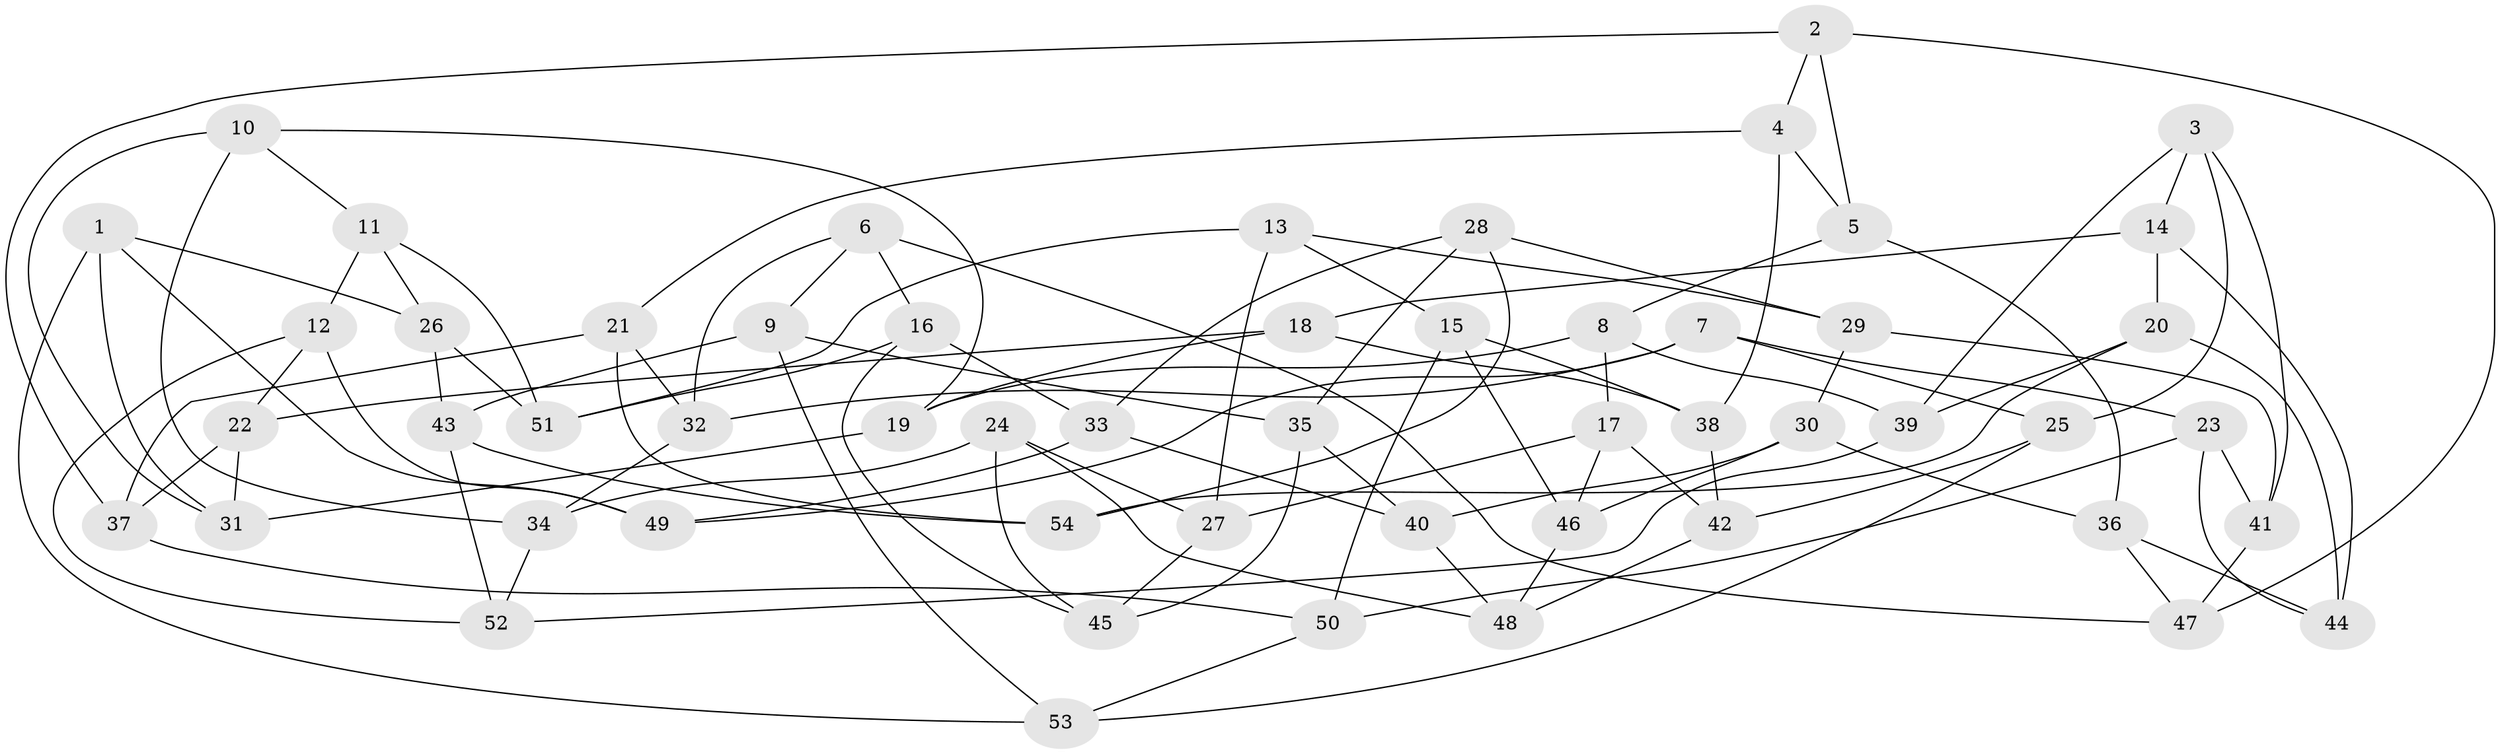 // coarse degree distribution, {5: 0.05405405405405406, 4: 0.6486486486486487, 7: 0.02702702702702703, 6: 0.24324324324324326, 11: 0.02702702702702703}
// Generated by graph-tools (version 1.1) at 2025/20/03/04/25 18:20:50]
// undirected, 54 vertices, 108 edges
graph export_dot {
graph [start="1"]
  node [color=gray90,style=filled];
  1;
  2;
  3;
  4;
  5;
  6;
  7;
  8;
  9;
  10;
  11;
  12;
  13;
  14;
  15;
  16;
  17;
  18;
  19;
  20;
  21;
  22;
  23;
  24;
  25;
  26;
  27;
  28;
  29;
  30;
  31;
  32;
  33;
  34;
  35;
  36;
  37;
  38;
  39;
  40;
  41;
  42;
  43;
  44;
  45;
  46;
  47;
  48;
  49;
  50;
  51;
  52;
  53;
  54;
  1 -- 49;
  1 -- 26;
  1 -- 53;
  1 -- 31;
  2 -- 37;
  2 -- 4;
  2 -- 5;
  2 -- 47;
  3 -- 14;
  3 -- 39;
  3 -- 25;
  3 -- 41;
  4 -- 38;
  4 -- 5;
  4 -- 21;
  5 -- 36;
  5 -- 8;
  6 -- 32;
  6 -- 47;
  6 -- 16;
  6 -- 9;
  7 -- 25;
  7 -- 49;
  7 -- 32;
  7 -- 23;
  8 -- 39;
  8 -- 19;
  8 -- 17;
  9 -- 53;
  9 -- 35;
  9 -- 43;
  10 -- 31;
  10 -- 19;
  10 -- 11;
  10 -- 34;
  11 -- 51;
  11 -- 26;
  11 -- 12;
  12 -- 52;
  12 -- 22;
  12 -- 49;
  13 -- 29;
  13 -- 15;
  13 -- 51;
  13 -- 27;
  14 -- 44;
  14 -- 18;
  14 -- 20;
  15 -- 50;
  15 -- 46;
  15 -- 38;
  16 -- 45;
  16 -- 51;
  16 -- 33;
  17 -- 27;
  17 -- 46;
  17 -- 42;
  18 -- 22;
  18 -- 19;
  18 -- 38;
  19 -- 31;
  20 -- 44;
  20 -- 54;
  20 -- 39;
  21 -- 37;
  21 -- 32;
  21 -- 54;
  22 -- 31;
  22 -- 37;
  23 -- 44;
  23 -- 50;
  23 -- 41;
  24 -- 45;
  24 -- 34;
  24 -- 48;
  24 -- 27;
  25 -- 42;
  25 -- 53;
  26 -- 51;
  26 -- 43;
  27 -- 45;
  28 -- 35;
  28 -- 54;
  28 -- 33;
  28 -- 29;
  29 -- 41;
  29 -- 30;
  30 -- 46;
  30 -- 36;
  30 -- 40;
  32 -- 34;
  33 -- 40;
  33 -- 49;
  34 -- 52;
  35 -- 40;
  35 -- 45;
  36 -- 44;
  36 -- 47;
  37 -- 50;
  38 -- 42;
  39 -- 52;
  40 -- 48;
  41 -- 47;
  42 -- 48;
  43 -- 54;
  43 -- 52;
  46 -- 48;
  50 -- 53;
}

